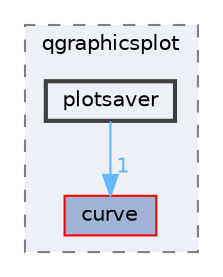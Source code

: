 digraph "plotsaver"
{
 // LATEX_PDF_SIZE
  bgcolor="transparent";
  edge [fontname=Helvetica,fontsize=10,labelfontname=Helvetica,labelfontsize=10];
  node [fontname=Helvetica,fontsize=10,shape=box,height=0.2,width=0.4];
  compound=true
  subgraph clusterdir_ae992c797f94996332e7a97499bb3e7f {
    graph [ bgcolor="#edf0f7", pencolor="grey50", label="qgraphicsplot", fontname=Helvetica,fontsize=10 style="filled,dashed", URL="dir_ae992c797f94996332e7a97499bb3e7f.html",tooltip=""]
  dir_47425afe2895be1f5d86a2a0b876b986 [label="curve", fillcolor="#a2b4d6", color="red", style="filled", URL="dir_47425afe2895be1f5d86a2a0b876b986.html",tooltip=""];
  dir_a77ca3f6646f44136b670b16b43992bc [label="plotsaver", fillcolor="#edf0f7", color="grey25", style="filled,bold", URL="dir_a77ca3f6646f44136b670b16b43992bc.html",tooltip=""];
  }
  dir_a77ca3f6646f44136b670b16b43992bc->dir_47425afe2895be1f5d86a2a0b876b986 [headlabel="1", labeldistance=1.5 headhref="dir_000016_000007.html" color="steelblue1" fontcolor="steelblue1"];
}

